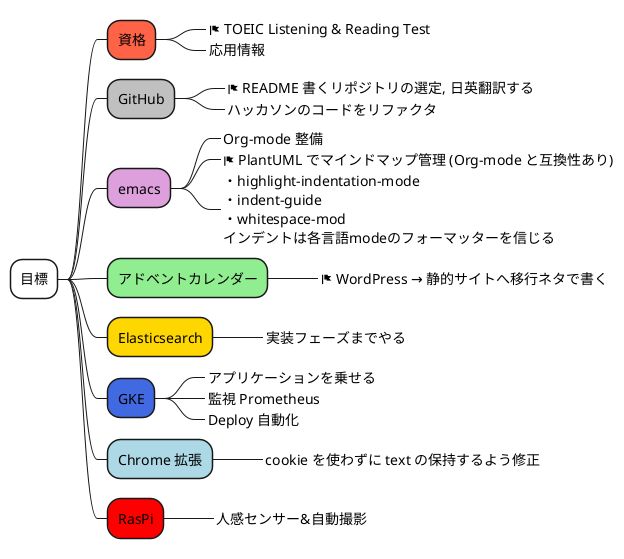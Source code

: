 @startmindmap
*[#white] 目標
**[#tomato] 資格
***_ <&flag> TOEIC Listening & Reading Test
***_ 応用情報
**[#silver] GitHub
***_ <&flag> README 書くリポジトリの選定, 日英翻訳する
***_ ハッカソンのコードをリファクタ
**[#plum] emacs
***_ Org-mode 整備
***_ <&flag> PlantUML でマインドマップ管理 (Org-mode と互換性あり)
***_ ・highlight-indentation-mode \n・indent-guide \n・whitespace-mod \nインデントは各言語modeのフォーマッターを信じる
**[#lightgreen] アドベントカレンダー
***_ <&flag> WordPress → 静的サイトへ移行ネタで書く
**[#gold] Elasticsearch
***_ 実装フェーズまでやる
**[#royalblue] GKE
***_ アプリケーションを乗せる
***_ 監視 Prometheus
***_ Deploy 自動化 
**[#lightblue] Chrome 拡張
***_ cookie を使わずに text の保持するよう修正
**[#red] RasPi
***_ 人感センサー&自動撮影
@endmindmap
